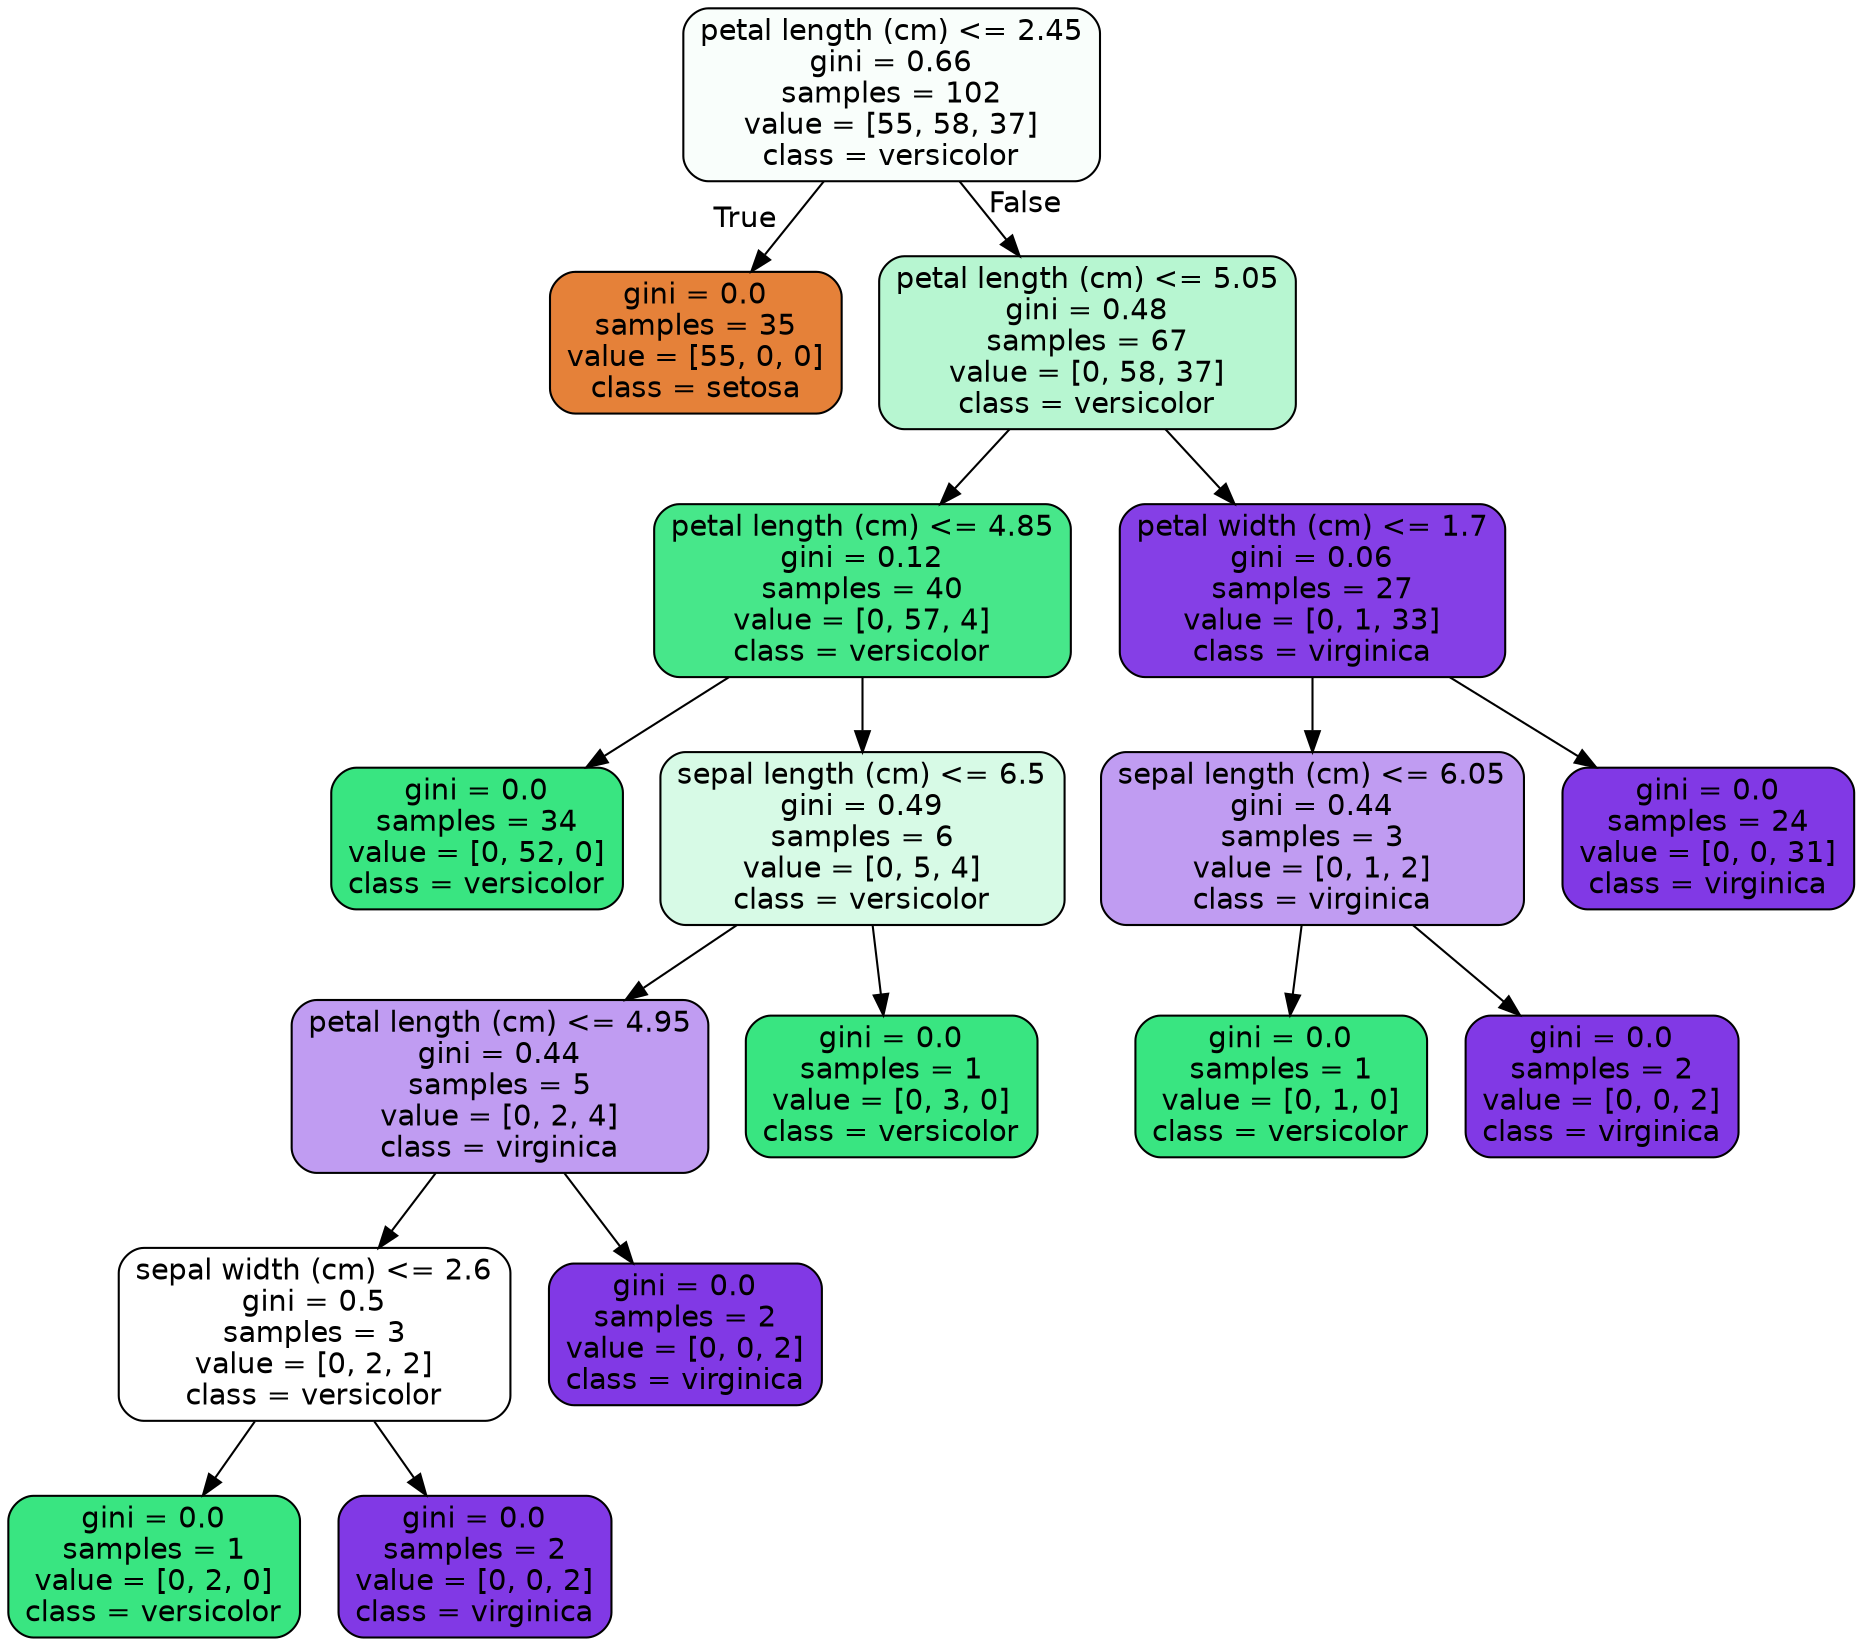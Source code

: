 digraph Tree {
node [shape=box, style="filled, rounded", color="black", fontname=helvetica] ;
edge [fontname=helvetica] ;
0 [label="petal length (cm) <= 2.45\ngini = 0.66\nsamples = 102\nvalue = [55, 58, 37]\nclass = versicolor", fillcolor="#f9fefb"] ;
1 [label="gini = 0.0\nsamples = 35\nvalue = [55, 0, 0]\nclass = setosa", fillcolor="#e58139"] ;
0 -> 1 [labeldistance=2.5, labelangle=45, headlabel="True"] ;
2 [label="petal length (cm) <= 5.05\ngini = 0.48\nsamples = 67\nvalue = [0, 58, 37]\nclass = versicolor", fillcolor="#b7f6d1"] ;
0 -> 2 [labeldistance=2.5, labelangle=-45, headlabel="False"] ;
3 [label="petal length (cm) <= 4.85\ngini = 0.12\nsamples = 40\nvalue = [0, 57, 4]\nclass = versicolor", fillcolor="#47e78a"] ;
2 -> 3 ;
4 [label="gini = 0.0\nsamples = 34\nvalue = [0, 52, 0]\nclass = versicolor", fillcolor="#39e581"] ;
3 -> 4 ;
5 [label="sepal length (cm) <= 6.5\ngini = 0.49\nsamples = 6\nvalue = [0, 5, 4]\nclass = versicolor", fillcolor="#d7fae6"] ;
3 -> 5 ;
6 [label="petal length (cm) <= 4.95\ngini = 0.44\nsamples = 5\nvalue = [0, 2, 4]\nclass = virginica", fillcolor="#c09cf2"] ;
5 -> 6 ;
7 [label="sepal width (cm) <= 2.6\ngini = 0.5\nsamples = 3\nvalue = [0, 2, 2]\nclass = versicolor", fillcolor="#ffffff"] ;
6 -> 7 ;
8 [label="gini = 0.0\nsamples = 1\nvalue = [0, 2, 0]\nclass = versicolor", fillcolor="#39e581"] ;
7 -> 8 ;
9 [label="gini = 0.0\nsamples = 2\nvalue = [0, 0, 2]\nclass = virginica", fillcolor="#8139e5"] ;
7 -> 9 ;
10 [label="gini = 0.0\nsamples = 2\nvalue = [0, 0, 2]\nclass = virginica", fillcolor="#8139e5"] ;
6 -> 10 ;
11 [label="gini = 0.0\nsamples = 1\nvalue = [0, 3, 0]\nclass = versicolor", fillcolor="#39e581"] ;
5 -> 11 ;
12 [label="petal width (cm) <= 1.7\ngini = 0.06\nsamples = 27\nvalue = [0, 1, 33]\nclass = virginica", fillcolor="#853fe6"] ;
2 -> 12 ;
13 [label="sepal length (cm) <= 6.05\ngini = 0.44\nsamples = 3\nvalue = [0, 1, 2]\nclass = virginica", fillcolor="#c09cf2"] ;
12 -> 13 ;
14 [label="gini = 0.0\nsamples = 1\nvalue = [0, 1, 0]\nclass = versicolor", fillcolor="#39e581"] ;
13 -> 14 ;
15 [label="gini = 0.0\nsamples = 2\nvalue = [0, 0, 2]\nclass = virginica", fillcolor="#8139e5"] ;
13 -> 15 ;
16 [label="gini = 0.0\nsamples = 24\nvalue = [0, 0, 31]\nclass = virginica", fillcolor="#8139e5"] ;
12 -> 16 ;
}